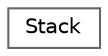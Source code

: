 digraph "Graphical Class Hierarchy"
{
 // LATEX_PDF_SIZE
  bgcolor="transparent";
  edge [fontname=Helvetica,fontsize=10,labelfontname=Helvetica,labelfontsize=10];
  node [fontname=Helvetica,fontsize=10,shape=box,height=0.2,width=0.4];
  rankdir="LR";
  Node0 [id="Node000000",label="Stack",height=0.2,width=0.4,color="grey40", fillcolor="white", style="filled",URL="$struct_stack.html",tooltip="A node in the stack."];
}
